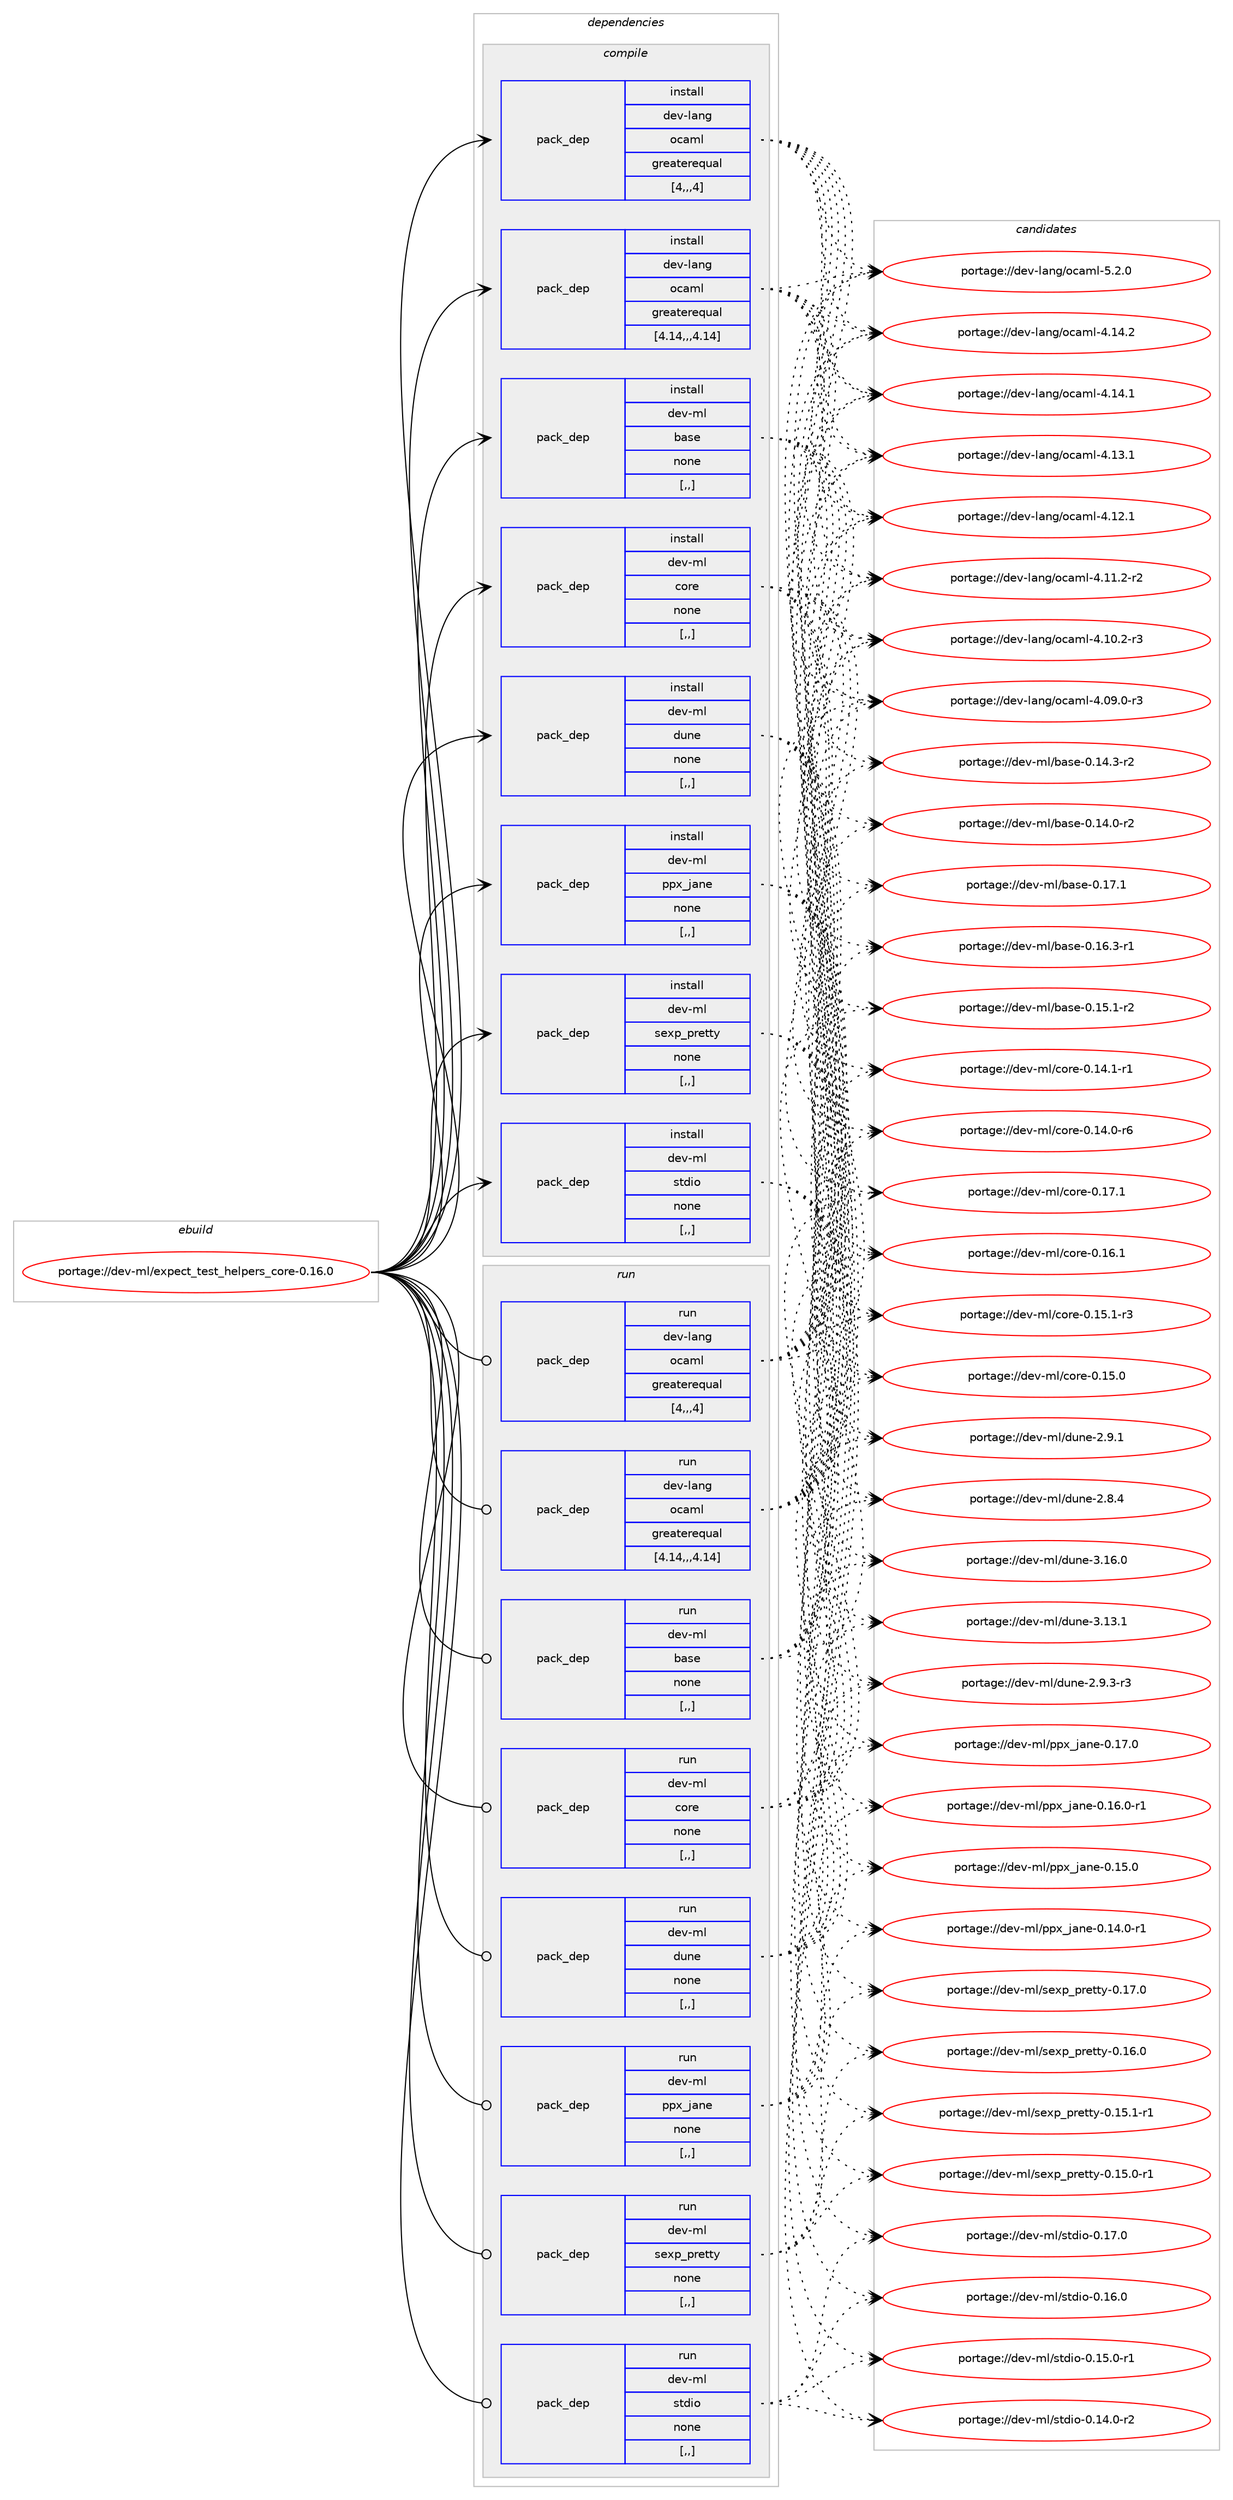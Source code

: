 digraph prolog {

# *************
# Graph options
# *************

newrank=true;
concentrate=true;
compound=true;
graph [rankdir=LR,fontname=Helvetica,fontsize=10,ranksep=1.5];#, ranksep=2.5, nodesep=0.2];
edge  [arrowhead=vee];
node  [fontname=Helvetica,fontsize=10];

# **********
# The ebuild
# **********

subgraph cluster_leftcol {
color=gray;
label=<<i>ebuild</i>>;
id [label="portage://dev-ml/expect_test_helpers_core-0.16.0", color=red, width=4, href="../dev-ml/expect_test_helpers_core-0.16.0.svg"];
}

# ****************
# The dependencies
# ****************

subgraph cluster_midcol {
color=gray;
label=<<i>dependencies</i>>;
subgraph cluster_compile {
fillcolor="#eeeeee";
style=filled;
label=<<i>compile</i>>;
subgraph pack449052 {
dependency613326 [label=<<TABLE BORDER="0" CELLBORDER="1" CELLSPACING="0" CELLPADDING="4" WIDTH="220"><TR><TD ROWSPAN="6" CELLPADDING="30">pack_dep</TD></TR><TR><TD WIDTH="110">install</TD></TR><TR><TD>dev-lang</TD></TR><TR><TD>ocaml</TD></TR><TR><TD>greaterequal</TD></TR><TR><TD>[4,,,4]</TD></TR></TABLE>>, shape=none, color=blue];
}
id:e -> dependency613326:w [weight=20,style="solid",arrowhead="vee"];
subgraph pack449053 {
dependency613327 [label=<<TABLE BORDER="0" CELLBORDER="1" CELLSPACING="0" CELLPADDING="4" WIDTH="220"><TR><TD ROWSPAN="6" CELLPADDING="30">pack_dep</TD></TR><TR><TD WIDTH="110">install</TD></TR><TR><TD>dev-lang</TD></TR><TR><TD>ocaml</TD></TR><TR><TD>greaterequal</TD></TR><TR><TD>[4.14,,,4.14]</TD></TR></TABLE>>, shape=none, color=blue];
}
id:e -> dependency613327:w [weight=20,style="solid",arrowhead="vee"];
subgraph pack449054 {
dependency613328 [label=<<TABLE BORDER="0" CELLBORDER="1" CELLSPACING="0" CELLPADDING="4" WIDTH="220"><TR><TD ROWSPAN="6" CELLPADDING="30">pack_dep</TD></TR><TR><TD WIDTH="110">install</TD></TR><TR><TD>dev-ml</TD></TR><TR><TD>base</TD></TR><TR><TD>none</TD></TR><TR><TD>[,,]</TD></TR></TABLE>>, shape=none, color=blue];
}
id:e -> dependency613328:w [weight=20,style="solid",arrowhead="vee"];
subgraph pack449055 {
dependency613329 [label=<<TABLE BORDER="0" CELLBORDER="1" CELLSPACING="0" CELLPADDING="4" WIDTH="220"><TR><TD ROWSPAN="6" CELLPADDING="30">pack_dep</TD></TR><TR><TD WIDTH="110">install</TD></TR><TR><TD>dev-ml</TD></TR><TR><TD>core</TD></TR><TR><TD>none</TD></TR><TR><TD>[,,]</TD></TR></TABLE>>, shape=none, color=blue];
}
id:e -> dependency613329:w [weight=20,style="solid",arrowhead="vee"];
subgraph pack449056 {
dependency613330 [label=<<TABLE BORDER="0" CELLBORDER="1" CELLSPACING="0" CELLPADDING="4" WIDTH="220"><TR><TD ROWSPAN="6" CELLPADDING="30">pack_dep</TD></TR><TR><TD WIDTH="110">install</TD></TR><TR><TD>dev-ml</TD></TR><TR><TD>dune</TD></TR><TR><TD>none</TD></TR><TR><TD>[,,]</TD></TR></TABLE>>, shape=none, color=blue];
}
id:e -> dependency613330:w [weight=20,style="solid",arrowhead="vee"];
subgraph pack449057 {
dependency613331 [label=<<TABLE BORDER="0" CELLBORDER="1" CELLSPACING="0" CELLPADDING="4" WIDTH="220"><TR><TD ROWSPAN="6" CELLPADDING="30">pack_dep</TD></TR><TR><TD WIDTH="110">install</TD></TR><TR><TD>dev-ml</TD></TR><TR><TD>ppx_jane</TD></TR><TR><TD>none</TD></TR><TR><TD>[,,]</TD></TR></TABLE>>, shape=none, color=blue];
}
id:e -> dependency613331:w [weight=20,style="solid",arrowhead="vee"];
subgraph pack449058 {
dependency613332 [label=<<TABLE BORDER="0" CELLBORDER="1" CELLSPACING="0" CELLPADDING="4" WIDTH="220"><TR><TD ROWSPAN="6" CELLPADDING="30">pack_dep</TD></TR><TR><TD WIDTH="110">install</TD></TR><TR><TD>dev-ml</TD></TR><TR><TD>sexp_pretty</TD></TR><TR><TD>none</TD></TR><TR><TD>[,,]</TD></TR></TABLE>>, shape=none, color=blue];
}
id:e -> dependency613332:w [weight=20,style="solid",arrowhead="vee"];
subgraph pack449059 {
dependency613333 [label=<<TABLE BORDER="0" CELLBORDER="1" CELLSPACING="0" CELLPADDING="4" WIDTH="220"><TR><TD ROWSPAN="6" CELLPADDING="30">pack_dep</TD></TR><TR><TD WIDTH="110">install</TD></TR><TR><TD>dev-ml</TD></TR><TR><TD>stdio</TD></TR><TR><TD>none</TD></TR><TR><TD>[,,]</TD></TR></TABLE>>, shape=none, color=blue];
}
id:e -> dependency613333:w [weight=20,style="solid",arrowhead="vee"];
}
subgraph cluster_compileandrun {
fillcolor="#eeeeee";
style=filled;
label=<<i>compile and run</i>>;
}
subgraph cluster_run {
fillcolor="#eeeeee";
style=filled;
label=<<i>run</i>>;
subgraph pack449060 {
dependency613334 [label=<<TABLE BORDER="0" CELLBORDER="1" CELLSPACING="0" CELLPADDING="4" WIDTH="220"><TR><TD ROWSPAN="6" CELLPADDING="30">pack_dep</TD></TR><TR><TD WIDTH="110">run</TD></TR><TR><TD>dev-lang</TD></TR><TR><TD>ocaml</TD></TR><TR><TD>greaterequal</TD></TR><TR><TD>[4,,,4]</TD></TR></TABLE>>, shape=none, color=blue];
}
id:e -> dependency613334:w [weight=20,style="solid",arrowhead="odot"];
subgraph pack449061 {
dependency613335 [label=<<TABLE BORDER="0" CELLBORDER="1" CELLSPACING="0" CELLPADDING="4" WIDTH="220"><TR><TD ROWSPAN="6" CELLPADDING="30">pack_dep</TD></TR><TR><TD WIDTH="110">run</TD></TR><TR><TD>dev-lang</TD></TR><TR><TD>ocaml</TD></TR><TR><TD>greaterequal</TD></TR><TR><TD>[4.14,,,4.14]</TD></TR></TABLE>>, shape=none, color=blue];
}
id:e -> dependency613335:w [weight=20,style="solid",arrowhead="odot"];
subgraph pack449062 {
dependency613336 [label=<<TABLE BORDER="0" CELLBORDER="1" CELLSPACING="0" CELLPADDING="4" WIDTH="220"><TR><TD ROWSPAN="6" CELLPADDING="30">pack_dep</TD></TR><TR><TD WIDTH="110">run</TD></TR><TR><TD>dev-ml</TD></TR><TR><TD>base</TD></TR><TR><TD>none</TD></TR><TR><TD>[,,]</TD></TR></TABLE>>, shape=none, color=blue];
}
id:e -> dependency613336:w [weight=20,style="solid",arrowhead="odot"];
subgraph pack449063 {
dependency613337 [label=<<TABLE BORDER="0" CELLBORDER="1" CELLSPACING="0" CELLPADDING="4" WIDTH="220"><TR><TD ROWSPAN="6" CELLPADDING="30">pack_dep</TD></TR><TR><TD WIDTH="110">run</TD></TR><TR><TD>dev-ml</TD></TR><TR><TD>core</TD></TR><TR><TD>none</TD></TR><TR><TD>[,,]</TD></TR></TABLE>>, shape=none, color=blue];
}
id:e -> dependency613337:w [weight=20,style="solid",arrowhead="odot"];
subgraph pack449064 {
dependency613338 [label=<<TABLE BORDER="0" CELLBORDER="1" CELLSPACING="0" CELLPADDING="4" WIDTH="220"><TR><TD ROWSPAN="6" CELLPADDING="30">pack_dep</TD></TR><TR><TD WIDTH="110">run</TD></TR><TR><TD>dev-ml</TD></TR><TR><TD>dune</TD></TR><TR><TD>none</TD></TR><TR><TD>[,,]</TD></TR></TABLE>>, shape=none, color=blue];
}
id:e -> dependency613338:w [weight=20,style="solid",arrowhead="odot"];
subgraph pack449065 {
dependency613339 [label=<<TABLE BORDER="0" CELLBORDER="1" CELLSPACING="0" CELLPADDING="4" WIDTH="220"><TR><TD ROWSPAN="6" CELLPADDING="30">pack_dep</TD></TR><TR><TD WIDTH="110">run</TD></TR><TR><TD>dev-ml</TD></TR><TR><TD>ppx_jane</TD></TR><TR><TD>none</TD></TR><TR><TD>[,,]</TD></TR></TABLE>>, shape=none, color=blue];
}
id:e -> dependency613339:w [weight=20,style="solid",arrowhead="odot"];
subgraph pack449066 {
dependency613340 [label=<<TABLE BORDER="0" CELLBORDER="1" CELLSPACING="0" CELLPADDING="4" WIDTH="220"><TR><TD ROWSPAN="6" CELLPADDING="30">pack_dep</TD></TR><TR><TD WIDTH="110">run</TD></TR><TR><TD>dev-ml</TD></TR><TR><TD>sexp_pretty</TD></TR><TR><TD>none</TD></TR><TR><TD>[,,]</TD></TR></TABLE>>, shape=none, color=blue];
}
id:e -> dependency613340:w [weight=20,style="solid",arrowhead="odot"];
subgraph pack449067 {
dependency613341 [label=<<TABLE BORDER="0" CELLBORDER="1" CELLSPACING="0" CELLPADDING="4" WIDTH="220"><TR><TD ROWSPAN="6" CELLPADDING="30">pack_dep</TD></TR><TR><TD WIDTH="110">run</TD></TR><TR><TD>dev-ml</TD></TR><TR><TD>stdio</TD></TR><TR><TD>none</TD></TR><TR><TD>[,,]</TD></TR></TABLE>>, shape=none, color=blue];
}
id:e -> dependency613341:w [weight=20,style="solid",arrowhead="odot"];
}
}

# **************
# The candidates
# **************

subgraph cluster_choices {
rank=same;
color=gray;
label=<<i>candidates</i>>;

subgraph choice449052 {
color=black;
nodesep=1;
choice1001011184510897110103471119997109108455346504648 [label="portage://dev-lang/ocaml-5.2.0", color=red, width=4,href="../dev-lang/ocaml-5.2.0.svg"];
choice100101118451089711010347111999710910845524649524650 [label="portage://dev-lang/ocaml-4.14.2", color=red, width=4,href="../dev-lang/ocaml-4.14.2.svg"];
choice100101118451089711010347111999710910845524649524649 [label="portage://dev-lang/ocaml-4.14.1", color=red, width=4,href="../dev-lang/ocaml-4.14.1.svg"];
choice100101118451089711010347111999710910845524649514649 [label="portage://dev-lang/ocaml-4.13.1", color=red, width=4,href="../dev-lang/ocaml-4.13.1.svg"];
choice100101118451089711010347111999710910845524649504649 [label="portage://dev-lang/ocaml-4.12.1", color=red, width=4,href="../dev-lang/ocaml-4.12.1.svg"];
choice1001011184510897110103471119997109108455246494946504511450 [label="portage://dev-lang/ocaml-4.11.2-r2", color=red, width=4,href="../dev-lang/ocaml-4.11.2-r2.svg"];
choice1001011184510897110103471119997109108455246494846504511451 [label="portage://dev-lang/ocaml-4.10.2-r3", color=red, width=4,href="../dev-lang/ocaml-4.10.2-r3.svg"];
choice1001011184510897110103471119997109108455246485746484511451 [label="portage://dev-lang/ocaml-4.09.0-r3", color=red, width=4,href="../dev-lang/ocaml-4.09.0-r3.svg"];
dependency613326:e -> choice1001011184510897110103471119997109108455346504648:w [style=dotted,weight="100"];
dependency613326:e -> choice100101118451089711010347111999710910845524649524650:w [style=dotted,weight="100"];
dependency613326:e -> choice100101118451089711010347111999710910845524649524649:w [style=dotted,weight="100"];
dependency613326:e -> choice100101118451089711010347111999710910845524649514649:w [style=dotted,weight="100"];
dependency613326:e -> choice100101118451089711010347111999710910845524649504649:w [style=dotted,weight="100"];
dependency613326:e -> choice1001011184510897110103471119997109108455246494946504511450:w [style=dotted,weight="100"];
dependency613326:e -> choice1001011184510897110103471119997109108455246494846504511451:w [style=dotted,weight="100"];
dependency613326:e -> choice1001011184510897110103471119997109108455246485746484511451:w [style=dotted,weight="100"];
}
subgraph choice449053 {
color=black;
nodesep=1;
choice1001011184510897110103471119997109108455346504648 [label="portage://dev-lang/ocaml-5.2.0", color=red, width=4,href="../dev-lang/ocaml-5.2.0.svg"];
choice100101118451089711010347111999710910845524649524650 [label="portage://dev-lang/ocaml-4.14.2", color=red, width=4,href="../dev-lang/ocaml-4.14.2.svg"];
choice100101118451089711010347111999710910845524649524649 [label="portage://dev-lang/ocaml-4.14.1", color=red, width=4,href="../dev-lang/ocaml-4.14.1.svg"];
choice100101118451089711010347111999710910845524649514649 [label="portage://dev-lang/ocaml-4.13.1", color=red, width=4,href="../dev-lang/ocaml-4.13.1.svg"];
choice100101118451089711010347111999710910845524649504649 [label="portage://dev-lang/ocaml-4.12.1", color=red, width=4,href="../dev-lang/ocaml-4.12.1.svg"];
choice1001011184510897110103471119997109108455246494946504511450 [label="portage://dev-lang/ocaml-4.11.2-r2", color=red, width=4,href="../dev-lang/ocaml-4.11.2-r2.svg"];
choice1001011184510897110103471119997109108455246494846504511451 [label="portage://dev-lang/ocaml-4.10.2-r3", color=red, width=4,href="../dev-lang/ocaml-4.10.2-r3.svg"];
choice1001011184510897110103471119997109108455246485746484511451 [label="portage://dev-lang/ocaml-4.09.0-r3", color=red, width=4,href="../dev-lang/ocaml-4.09.0-r3.svg"];
dependency613327:e -> choice1001011184510897110103471119997109108455346504648:w [style=dotted,weight="100"];
dependency613327:e -> choice100101118451089711010347111999710910845524649524650:w [style=dotted,weight="100"];
dependency613327:e -> choice100101118451089711010347111999710910845524649524649:w [style=dotted,weight="100"];
dependency613327:e -> choice100101118451089711010347111999710910845524649514649:w [style=dotted,weight="100"];
dependency613327:e -> choice100101118451089711010347111999710910845524649504649:w [style=dotted,weight="100"];
dependency613327:e -> choice1001011184510897110103471119997109108455246494946504511450:w [style=dotted,weight="100"];
dependency613327:e -> choice1001011184510897110103471119997109108455246494846504511451:w [style=dotted,weight="100"];
dependency613327:e -> choice1001011184510897110103471119997109108455246485746484511451:w [style=dotted,weight="100"];
}
subgraph choice449054 {
color=black;
nodesep=1;
choice1001011184510910847989711510145484649554649 [label="portage://dev-ml/base-0.17.1", color=red, width=4,href="../dev-ml/base-0.17.1.svg"];
choice10010111845109108479897115101454846495446514511449 [label="portage://dev-ml/base-0.16.3-r1", color=red, width=4,href="../dev-ml/base-0.16.3-r1.svg"];
choice10010111845109108479897115101454846495346494511450 [label="portage://dev-ml/base-0.15.1-r2", color=red, width=4,href="../dev-ml/base-0.15.1-r2.svg"];
choice10010111845109108479897115101454846495246514511450 [label="portage://dev-ml/base-0.14.3-r2", color=red, width=4,href="../dev-ml/base-0.14.3-r2.svg"];
choice10010111845109108479897115101454846495246484511450 [label="portage://dev-ml/base-0.14.0-r2", color=red, width=4,href="../dev-ml/base-0.14.0-r2.svg"];
dependency613328:e -> choice1001011184510910847989711510145484649554649:w [style=dotted,weight="100"];
dependency613328:e -> choice10010111845109108479897115101454846495446514511449:w [style=dotted,weight="100"];
dependency613328:e -> choice10010111845109108479897115101454846495346494511450:w [style=dotted,weight="100"];
dependency613328:e -> choice10010111845109108479897115101454846495246514511450:w [style=dotted,weight="100"];
dependency613328:e -> choice10010111845109108479897115101454846495246484511450:w [style=dotted,weight="100"];
}
subgraph choice449055 {
color=black;
nodesep=1;
choice10010111845109108479911111410145484649554649 [label="portage://dev-ml/core-0.17.1", color=red, width=4,href="../dev-ml/core-0.17.1.svg"];
choice10010111845109108479911111410145484649544649 [label="portage://dev-ml/core-0.16.1", color=red, width=4,href="../dev-ml/core-0.16.1.svg"];
choice100101118451091084799111114101454846495346494511451 [label="portage://dev-ml/core-0.15.1-r3", color=red, width=4,href="../dev-ml/core-0.15.1-r3.svg"];
choice10010111845109108479911111410145484649534648 [label="portage://dev-ml/core-0.15.0", color=red, width=4,href="../dev-ml/core-0.15.0.svg"];
choice100101118451091084799111114101454846495246494511449 [label="portage://dev-ml/core-0.14.1-r1", color=red, width=4,href="../dev-ml/core-0.14.1-r1.svg"];
choice100101118451091084799111114101454846495246484511454 [label="portage://dev-ml/core-0.14.0-r6", color=red, width=4,href="../dev-ml/core-0.14.0-r6.svg"];
dependency613329:e -> choice10010111845109108479911111410145484649554649:w [style=dotted,weight="100"];
dependency613329:e -> choice10010111845109108479911111410145484649544649:w [style=dotted,weight="100"];
dependency613329:e -> choice100101118451091084799111114101454846495346494511451:w [style=dotted,weight="100"];
dependency613329:e -> choice10010111845109108479911111410145484649534648:w [style=dotted,weight="100"];
dependency613329:e -> choice100101118451091084799111114101454846495246494511449:w [style=dotted,weight="100"];
dependency613329:e -> choice100101118451091084799111114101454846495246484511454:w [style=dotted,weight="100"];
}
subgraph choice449056 {
color=black;
nodesep=1;
choice100101118451091084710011711010145514649544648 [label="portage://dev-ml/dune-3.16.0", color=red, width=4,href="../dev-ml/dune-3.16.0.svg"];
choice100101118451091084710011711010145514649514649 [label="portage://dev-ml/dune-3.13.1", color=red, width=4,href="../dev-ml/dune-3.13.1.svg"];
choice10010111845109108471001171101014550465746514511451 [label="portage://dev-ml/dune-2.9.3-r3", color=red, width=4,href="../dev-ml/dune-2.9.3-r3.svg"];
choice1001011184510910847100117110101455046574649 [label="portage://dev-ml/dune-2.9.1", color=red, width=4,href="../dev-ml/dune-2.9.1.svg"];
choice1001011184510910847100117110101455046564652 [label="portage://dev-ml/dune-2.8.4", color=red, width=4,href="../dev-ml/dune-2.8.4.svg"];
dependency613330:e -> choice100101118451091084710011711010145514649544648:w [style=dotted,weight="100"];
dependency613330:e -> choice100101118451091084710011711010145514649514649:w [style=dotted,weight="100"];
dependency613330:e -> choice10010111845109108471001171101014550465746514511451:w [style=dotted,weight="100"];
dependency613330:e -> choice1001011184510910847100117110101455046574649:w [style=dotted,weight="100"];
dependency613330:e -> choice1001011184510910847100117110101455046564652:w [style=dotted,weight="100"];
}
subgraph choice449057 {
color=black;
nodesep=1;
choice1001011184510910847112112120951069711010145484649554648 [label="portage://dev-ml/ppx_jane-0.17.0", color=red, width=4,href="../dev-ml/ppx_jane-0.17.0.svg"];
choice10010111845109108471121121209510697110101454846495446484511449 [label="portage://dev-ml/ppx_jane-0.16.0-r1", color=red, width=4,href="../dev-ml/ppx_jane-0.16.0-r1.svg"];
choice1001011184510910847112112120951069711010145484649534648 [label="portage://dev-ml/ppx_jane-0.15.0", color=red, width=4,href="../dev-ml/ppx_jane-0.15.0.svg"];
choice10010111845109108471121121209510697110101454846495246484511449 [label="portage://dev-ml/ppx_jane-0.14.0-r1", color=red, width=4,href="../dev-ml/ppx_jane-0.14.0-r1.svg"];
dependency613331:e -> choice1001011184510910847112112120951069711010145484649554648:w [style=dotted,weight="100"];
dependency613331:e -> choice10010111845109108471121121209510697110101454846495446484511449:w [style=dotted,weight="100"];
dependency613331:e -> choice1001011184510910847112112120951069711010145484649534648:w [style=dotted,weight="100"];
dependency613331:e -> choice10010111845109108471121121209510697110101454846495246484511449:w [style=dotted,weight="100"];
}
subgraph choice449058 {
color=black;
nodesep=1;
choice10010111845109108471151011201129511211410111611612145484649554648 [label="portage://dev-ml/sexp_pretty-0.17.0", color=red, width=4,href="../dev-ml/sexp_pretty-0.17.0.svg"];
choice10010111845109108471151011201129511211410111611612145484649544648 [label="portage://dev-ml/sexp_pretty-0.16.0", color=red, width=4,href="../dev-ml/sexp_pretty-0.16.0.svg"];
choice100101118451091084711510112011295112114101116116121454846495346494511449 [label="portage://dev-ml/sexp_pretty-0.15.1-r1", color=red, width=4,href="../dev-ml/sexp_pretty-0.15.1-r1.svg"];
choice100101118451091084711510112011295112114101116116121454846495346484511449 [label="portage://dev-ml/sexp_pretty-0.15.0-r1", color=red, width=4,href="../dev-ml/sexp_pretty-0.15.0-r1.svg"];
dependency613332:e -> choice10010111845109108471151011201129511211410111611612145484649554648:w [style=dotted,weight="100"];
dependency613332:e -> choice10010111845109108471151011201129511211410111611612145484649544648:w [style=dotted,weight="100"];
dependency613332:e -> choice100101118451091084711510112011295112114101116116121454846495346494511449:w [style=dotted,weight="100"];
dependency613332:e -> choice100101118451091084711510112011295112114101116116121454846495346484511449:w [style=dotted,weight="100"];
}
subgraph choice449059 {
color=black;
nodesep=1;
choice100101118451091084711511610010511145484649554648 [label="portage://dev-ml/stdio-0.17.0", color=red, width=4,href="../dev-ml/stdio-0.17.0.svg"];
choice100101118451091084711511610010511145484649544648 [label="portage://dev-ml/stdio-0.16.0", color=red, width=4,href="../dev-ml/stdio-0.16.0.svg"];
choice1001011184510910847115116100105111454846495346484511449 [label="portage://dev-ml/stdio-0.15.0-r1", color=red, width=4,href="../dev-ml/stdio-0.15.0-r1.svg"];
choice1001011184510910847115116100105111454846495246484511450 [label="portage://dev-ml/stdio-0.14.0-r2", color=red, width=4,href="../dev-ml/stdio-0.14.0-r2.svg"];
dependency613333:e -> choice100101118451091084711511610010511145484649554648:w [style=dotted,weight="100"];
dependency613333:e -> choice100101118451091084711511610010511145484649544648:w [style=dotted,weight="100"];
dependency613333:e -> choice1001011184510910847115116100105111454846495346484511449:w [style=dotted,weight="100"];
dependency613333:e -> choice1001011184510910847115116100105111454846495246484511450:w [style=dotted,weight="100"];
}
subgraph choice449060 {
color=black;
nodesep=1;
choice1001011184510897110103471119997109108455346504648 [label="portage://dev-lang/ocaml-5.2.0", color=red, width=4,href="../dev-lang/ocaml-5.2.0.svg"];
choice100101118451089711010347111999710910845524649524650 [label="portage://dev-lang/ocaml-4.14.2", color=red, width=4,href="../dev-lang/ocaml-4.14.2.svg"];
choice100101118451089711010347111999710910845524649524649 [label="portage://dev-lang/ocaml-4.14.1", color=red, width=4,href="../dev-lang/ocaml-4.14.1.svg"];
choice100101118451089711010347111999710910845524649514649 [label="portage://dev-lang/ocaml-4.13.1", color=red, width=4,href="../dev-lang/ocaml-4.13.1.svg"];
choice100101118451089711010347111999710910845524649504649 [label="portage://dev-lang/ocaml-4.12.1", color=red, width=4,href="../dev-lang/ocaml-4.12.1.svg"];
choice1001011184510897110103471119997109108455246494946504511450 [label="portage://dev-lang/ocaml-4.11.2-r2", color=red, width=4,href="../dev-lang/ocaml-4.11.2-r2.svg"];
choice1001011184510897110103471119997109108455246494846504511451 [label="portage://dev-lang/ocaml-4.10.2-r3", color=red, width=4,href="../dev-lang/ocaml-4.10.2-r3.svg"];
choice1001011184510897110103471119997109108455246485746484511451 [label="portage://dev-lang/ocaml-4.09.0-r3", color=red, width=4,href="../dev-lang/ocaml-4.09.0-r3.svg"];
dependency613334:e -> choice1001011184510897110103471119997109108455346504648:w [style=dotted,weight="100"];
dependency613334:e -> choice100101118451089711010347111999710910845524649524650:w [style=dotted,weight="100"];
dependency613334:e -> choice100101118451089711010347111999710910845524649524649:w [style=dotted,weight="100"];
dependency613334:e -> choice100101118451089711010347111999710910845524649514649:w [style=dotted,weight="100"];
dependency613334:e -> choice100101118451089711010347111999710910845524649504649:w [style=dotted,weight="100"];
dependency613334:e -> choice1001011184510897110103471119997109108455246494946504511450:w [style=dotted,weight="100"];
dependency613334:e -> choice1001011184510897110103471119997109108455246494846504511451:w [style=dotted,weight="100"];
dependency613334:e -> choice1001011184510897110103471119997109108455246485746484511451:w [style=dotted,weight="100"];
}
subgraph choice449061 {
color=black;
nodesep=1;
choice1001011184510897110103471119997109108455346504648 [label="portage://dev-lang/ocaml-5.2.0", color=red, width=4,href="../dev-lang/ocaml-5.2.0.svg"];
choice100101118451089711010347111999710910845524649524650 [label="portage://dev-lang/ocaml-4.14.2", color=red, width=4,href="../dev-lang/ocaml-4.14.2.svg"];
choice100101118451089711010347111999710910845524649524649 [label="portage://dev-lang/ocaml-4.14.1", color=red, width=4,href="../dev-lang/ocaml-4.14.1.svg"];
choice100101118451089711010347111999710910845524649514649 [label="portage://dev-lang/ocaml-4.13.1", color=red, width=4,href="../dev-lang/ocaml-4.13.1.svg"];
choice100101118451089711010347111999710910845524649504649 [label="portage://dev-lang/ocaml-4.12.1", color=red, width=4,href="../dev-lang/ocaml-4.12.1.svg"];
choice1001011184510897110103471119997109108455246494946504511450 [label="portage://dev-lang/ocaml-4.11.2-r2", color=red, width=4,href="../dev-lang/ocaml-4.11.2-r2.svg"];
choice1001011184510897110103471119997109108455246494846504511451 [label="portage://dev-lang/ocaml-4.10.2-r3", color=red, width=4,href="../dev-lang/ocaml-4.10.2-r3.svg"];
choice1001011184510897110103471119997109108455246485746484511451 [label="portage://dev-lang/ocaml-4.09.0-r3", color=red, width=4,href="../dev-lang/ocaml-4.09.0-r3.svg"];
dependency613335:e -> choice1001011184510897110103471119997109108455346504648:w [style=dotted,weight="100"];
dependency613335:e -> choice100101118451089711010347111999710910845524649524650:w [style=dotted,weight="100"];
dependency613335:e -> choice100101118451089711010347111999710910845524649524649:w [style=dotted,weight="100"];
dependency613335:e -> choice100101118451089711010347111999710910845524649514649:w [style=dotted,weight="100"];
dependency613335:e -> choice100101118451089711010347111999710910845524649504649:w [style=dotted,weight="100"];
dependency613335:e -> choice1001011184510897110103471119997109108455246494946504511450:w [style=dotted,weight="100"];
dependency613335:e -> choice1001011184510897110103471119997109108455246494846504511451:w [style=dotted,weight="100"];
dependency613335:e -> choice1001011184510897110103471119997109108455246485746484511451:w [style=dotted,weight="100"];
}
subgraph choice449062 {
color=black;
nodesep=1;
choice1001011184510910847989711510145484649554649 [label="portage://dev-ml/base-0.17.1", color=red, width=4,href="../dev-ml/base-0.17.1.svg"];
choice10010111845109108479897115101454846495446514511449 [label="portage://dev-ml/base-0.16.3-r1", color=red, width=4,href="../dev-ml/base-0.16.3-r1.svg"];
choice10010111845109108479897115101454846495346494511450 [label="portage://dev-ml/base-0.15.1-r2", color=red, width=4,href="../dev-ml/base-0.15.1-r2.svg"];
choice10010111845109108479897115101454846495246514511450 [label="portage://dev-ml/base-0.14.3-r2", color=red, width=4,href="../dev-ml/base-0.14.3-r2.svg"];
choice10010111845109108479897115101454846495246484511450 [label="portage://dev-ml/base-0.14.0-r2", color=red, width=4,href="../dev-ml/base-0.14.0-r2.svg"];
dependency613336:e -> choice1001011184510910847989711510145484649554649:w [style=dotted,weight="100"];
dependency613336:e -> choice10010111845109108479897115101454846495446514511449:w [style=dotted,weight="100"];
dependency613336:e -> choice10010111845109108479897115101454846495346494511450:w [style=dotted,weight="100"];
dependency613336:e -> choice10010111845109108479897115101454846495246514511450:w [style=dotted,weight="100"];
dependency613336:e -> choice10010111845109108479897115101454846495246484511450:w [style=dotted,weight="100"];
}
subgraph choice449063 {
color=black;
nodesep=1;
choice10010111845109108479911111410145484649554649 [label="portage://dev-ml/core-0.17.1", color=red, width=4,href="../dev-ml/core-0.17.1.svg"];
choice10010111845109108479911111410145484649544649 [label="portage://dev-ml/core-0.16.1", color=red, width=4,href="../dev-ml/core-0.16.1.svg"];
choice100101118451091084799111114101454846495346494511451 [label="portage://dev-ml/core-0.15.1-r3", color=red, width=4,href="../dev-ml/core-0.15.1-r3.svg"];
choice10010111845109108479911111410145484649534648 [label="portage://dev-ml/core-0.15.0", color=red, width=4,href="../dev-ml/core-0.15.0.svg"];
choice100101118451091084799111114101454846495246494511449 [label="portage://dev-ml/core-0.14.1-r1", color=red, width=4,href="../dev-ml/core-0.14.1-r1.svg"];
choice100101118451091084799111114101454846495246484511454 [label="portage://dev-ml/core-0.14.0-r6", color=red, width=4,href="../dev-ml/core-0.14.0-r6.svg"];
dependency613337:e -> choice10010111845109108479911111410145484649554649:w [style=dotted,weight="100"];
dependency613337:e -> choice10010111845109108479911111410145484649544649:w [style=dotted,weight="100"];
dependency613337:e -> choice100101118451091084799111114101454846495346494511451:w [style=dotted,weight="100"];
dependency613337:e -> choice10010111845109108479911111410145484649534648:w [style=dotted,weight="100"];
dependency613337:e -> choice100101118451091084799111114101454846495246494511449:w [style=dotted,weight="100"];
dependency613337:e -> choice100101118451091084799111114101454846495246484511454:w [style=dotted,weight="100"];
}
subgraph choice449064 {
color=black;
nodesep=1;
choice100101118451091084710011711010145514649544648 [label="portage://dev-ml/dune-3.16.0", color=red, width=4,href="../dev-ml/dune-3.16.0.svg"];
choice100101118451091084710011711010145514649514649 [label="portage://dev-ml/dune-3.13.1", color=red, width=4,href="../dev-ml/dune-3.13.1.svg"];
choice10010111845109108471001171101014550465746514511451 [label="portage://dev-ml/dune-2.9.3-r3", color=red, width=4,href="../dev-ml/dune-2.9.3-r3.svg"];
choice1001011184510910847100117110101455046574649 [label="portage://dev-ml/dune-2.9.1", color=red, width=4,href="../dev-ml/dune-2.9.1.svg"];
choice1001011184510910847100117110101455046564652 [label="portage://dev-ml/dune-2.8.4", color=red, width=4,href="../dev-ml/dune-2.8.4.svg"];
dependency613338:e -> choice100101118451091084710011711010145514649544648:w [style=dotted,weight="100"];
dependency613338:e -> choice100101118451091084710011711010145514649514649:w [style=dotted,weight="100"];
dependency613338:e -> choice10010111845109108471001171101014550465746514511451:w [style=dotted,weight="100"];
dependency613338:e -> choice1001011184510910847100117110101455046574649:w [style=dotted,weight="100"];
dependency613338:e -> choice1001011184510910847100117110101455046564652:w [style=dotted,weight="100"];
}
subgraph choice449065 {
color=black;
nodesep=1;
choice1001011184510910847112112120951069711010145484649554648 [label="portage://dev-ml/ppx_jane-0.17.0", color=red, width=4,href="../dev-ml/ppx_jane-0.17.0.svg"];
choice10010111845109108471121121209510697110101454846495446484511449 [label="portage://dev-ml/ppx_jane-0.16.0-r1", color=red, width=4,href="../dev-ml/ppx_jane-0.16.0-r1.svg"];
choice1001011184510910847112112120951069711010145484649534648 [label="portage://dev-ml/ppx_jane-0.15.0", color=red, width=4,href="../dev-ml/ppx_jane-0.15.0.svg"];
choice10010111845109108471121121209510697110101454846495246484511449 [label="portage://dev-ml/ppx_jane-0.14.0-r1", color=red, width=4,href="../dev-ml/ppx_jane-0.14.0-r1.svg"];
dependency613339:e -> choice1001011184510910847112112120951069711010145484649554648:w [style=dotted,weight="100"];
dependency613339:e -> choice10010111845109108471121121209510697110101454846495446484511449:w [style=dotted,weight="100"];
dependency613339:e -> choice1001011184510910847112112120951069711010145484649534648:w [style=dotted,weight="100"];
dependency613339:e -> choice10010111845109108471121121209510697110101454846495246484511449:w [style=dotted,weight="100"];
}
subgraph choice449066 {
color=black;
nodesep=1;
choice10010111845109108471151011201129511211410111611612145484649554648 [label="portage://dev-ml/sexp_pretty-0.17.0", color=red, width=4,href="../dev-ml/sexp_pretty-0.17.0.svg"];
choice10010111845109108471151011201129511211410111611612145484649544648 [label="portage://dev-ml/sexp_pretty-0.16.0", color=red, width=4,href="../dev-ml/sexp_pretty-0.16.0.svg"];
choice100101118451091084711510112011295112114101116116121454846495346494511449 [label="portage://dev-ml/sexp_pretty-0.15.1-r1", color=red, width=4,href="../dev-ml/sexp_pretty-0.15.1-r1.svg"];
choice100101118451091084711510112011295112114101116116121454846495346484511449 [label="portage://dev-ml/sexp_pretty-0.15.0-r1", color=red, width=4,href="../dev-ml/sexp_pretty-0.15.0-r1.svg"];
dependency613340:e -> choice10010111845109108471151011201129511211410111611612145484649554648:w [style=dotted,weight="100"];
dependency613340:e -> choice10010111845109108471151011201129511211410111611612145484649544648:w [style=dotted,weight="100"];
dependency613340:e -> choice100101118451091084711510112011295112114101116116121454846495346494511449:w [style=dotted,weight="100"];
dependency613340:e -> choice100101118451091084711510112011295112114101116116121454846495346484511449:w [style=dotted,weight="100"];
}
subgraph choice449067 {
color=black;
nodesep=1;
choice100101118451091084711511610010511145484649554648 [label="portage://dev-ml/stdio-0.17.0", color=red, width=4,href="../dev-ml/stdio-0.17.0.svg"];
choice100101118451091084711511610010511145484649544648 [label="portage://dev-ml/stdio-0.16.0", color=red, width=4,href="../dev-ml/stdio-0.16.0.svg"];
choice1001011184510910847115116100105111454846495346484511449 [label="portage://dev-ml/stdio-0.15.0-r1", color=red, width=4,href="../dev-ml/stdio-0.15.0-r1.svg"];
choice1001011184510910847115116100105111454846495246484511450 [label="portage://dev-ml/stdio-0.14.0-r2", color=red, width=4,href="../dev-ml/stdio-0.14.0-r2.svg"];
dependency613341:e -> choice100101118451091084711511610010511145484649554648:w [style=dotted,weight="100"];
dependency613341:e -> choice100101118451091084711511610010511145484649544648:w [style=dotted,weight="100"];
dependency613341:e -> choice1001011184510910847115116100105111454846495346484511449:w [style=dotted,weight="100"];
dependency613341:e -> choice1001011184510910847115116100105111454846495246484511450:w [style=dotted,weight="100"];
}
}

}
